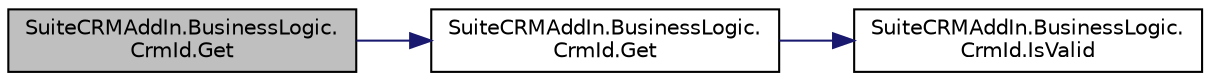 digraph "SuiteCRMAddIn.BusinessLogic.CrmId.Get"
{
  edge [fontname="Helvetica",fontsize="10",labelfontname="Helvetica",labelfontsize="10"];
  node [fontname="Helvetica",fontsize="10",shape=record];
  rankdir="LR";
  Node45 [label="SuiteCRMAddIn.BusinessLogic.\lCrmId.Get",height=0.2,width=0.4,color="black", fillcolor="grey75", style="filled", fontcolor="black"];
  Node45 -> Node46 [color="midnightblue",fontsize="10",style="solid",fontname="Helvetica"];
  Node46 [label="SuiteCRMAddIn.BusinessLogic.\lCrmId.Get",height=0.2,width=0.4,color="black", fillcolor="white", style="filled",URL="$class_suite_c_r_m_add_in_1_1_business_logic_1_1_crm_id.html#a4c42d534f0f83aa65403c2c8e06dc5d1",tooltip="Get the single CrmId instance for this value. "];
  Node46 -> Node47 [color="midnightblue",fontsize="10",style="solid",fontname="Helvetica"];
  Node47 [label="SuiteCRMAddIn.BusinessLogic.\lCrmId.IsValid",height=0.2,width=0.4,color="black", fillcolor="white", style="filled",URL="$class_suite_c_r_m_add_in_1_1_business_logic_1_1_crm_id.html#a753d936c4867f81d95032490ff89cd48",tooltip="Validates a CRM id. "];
}
